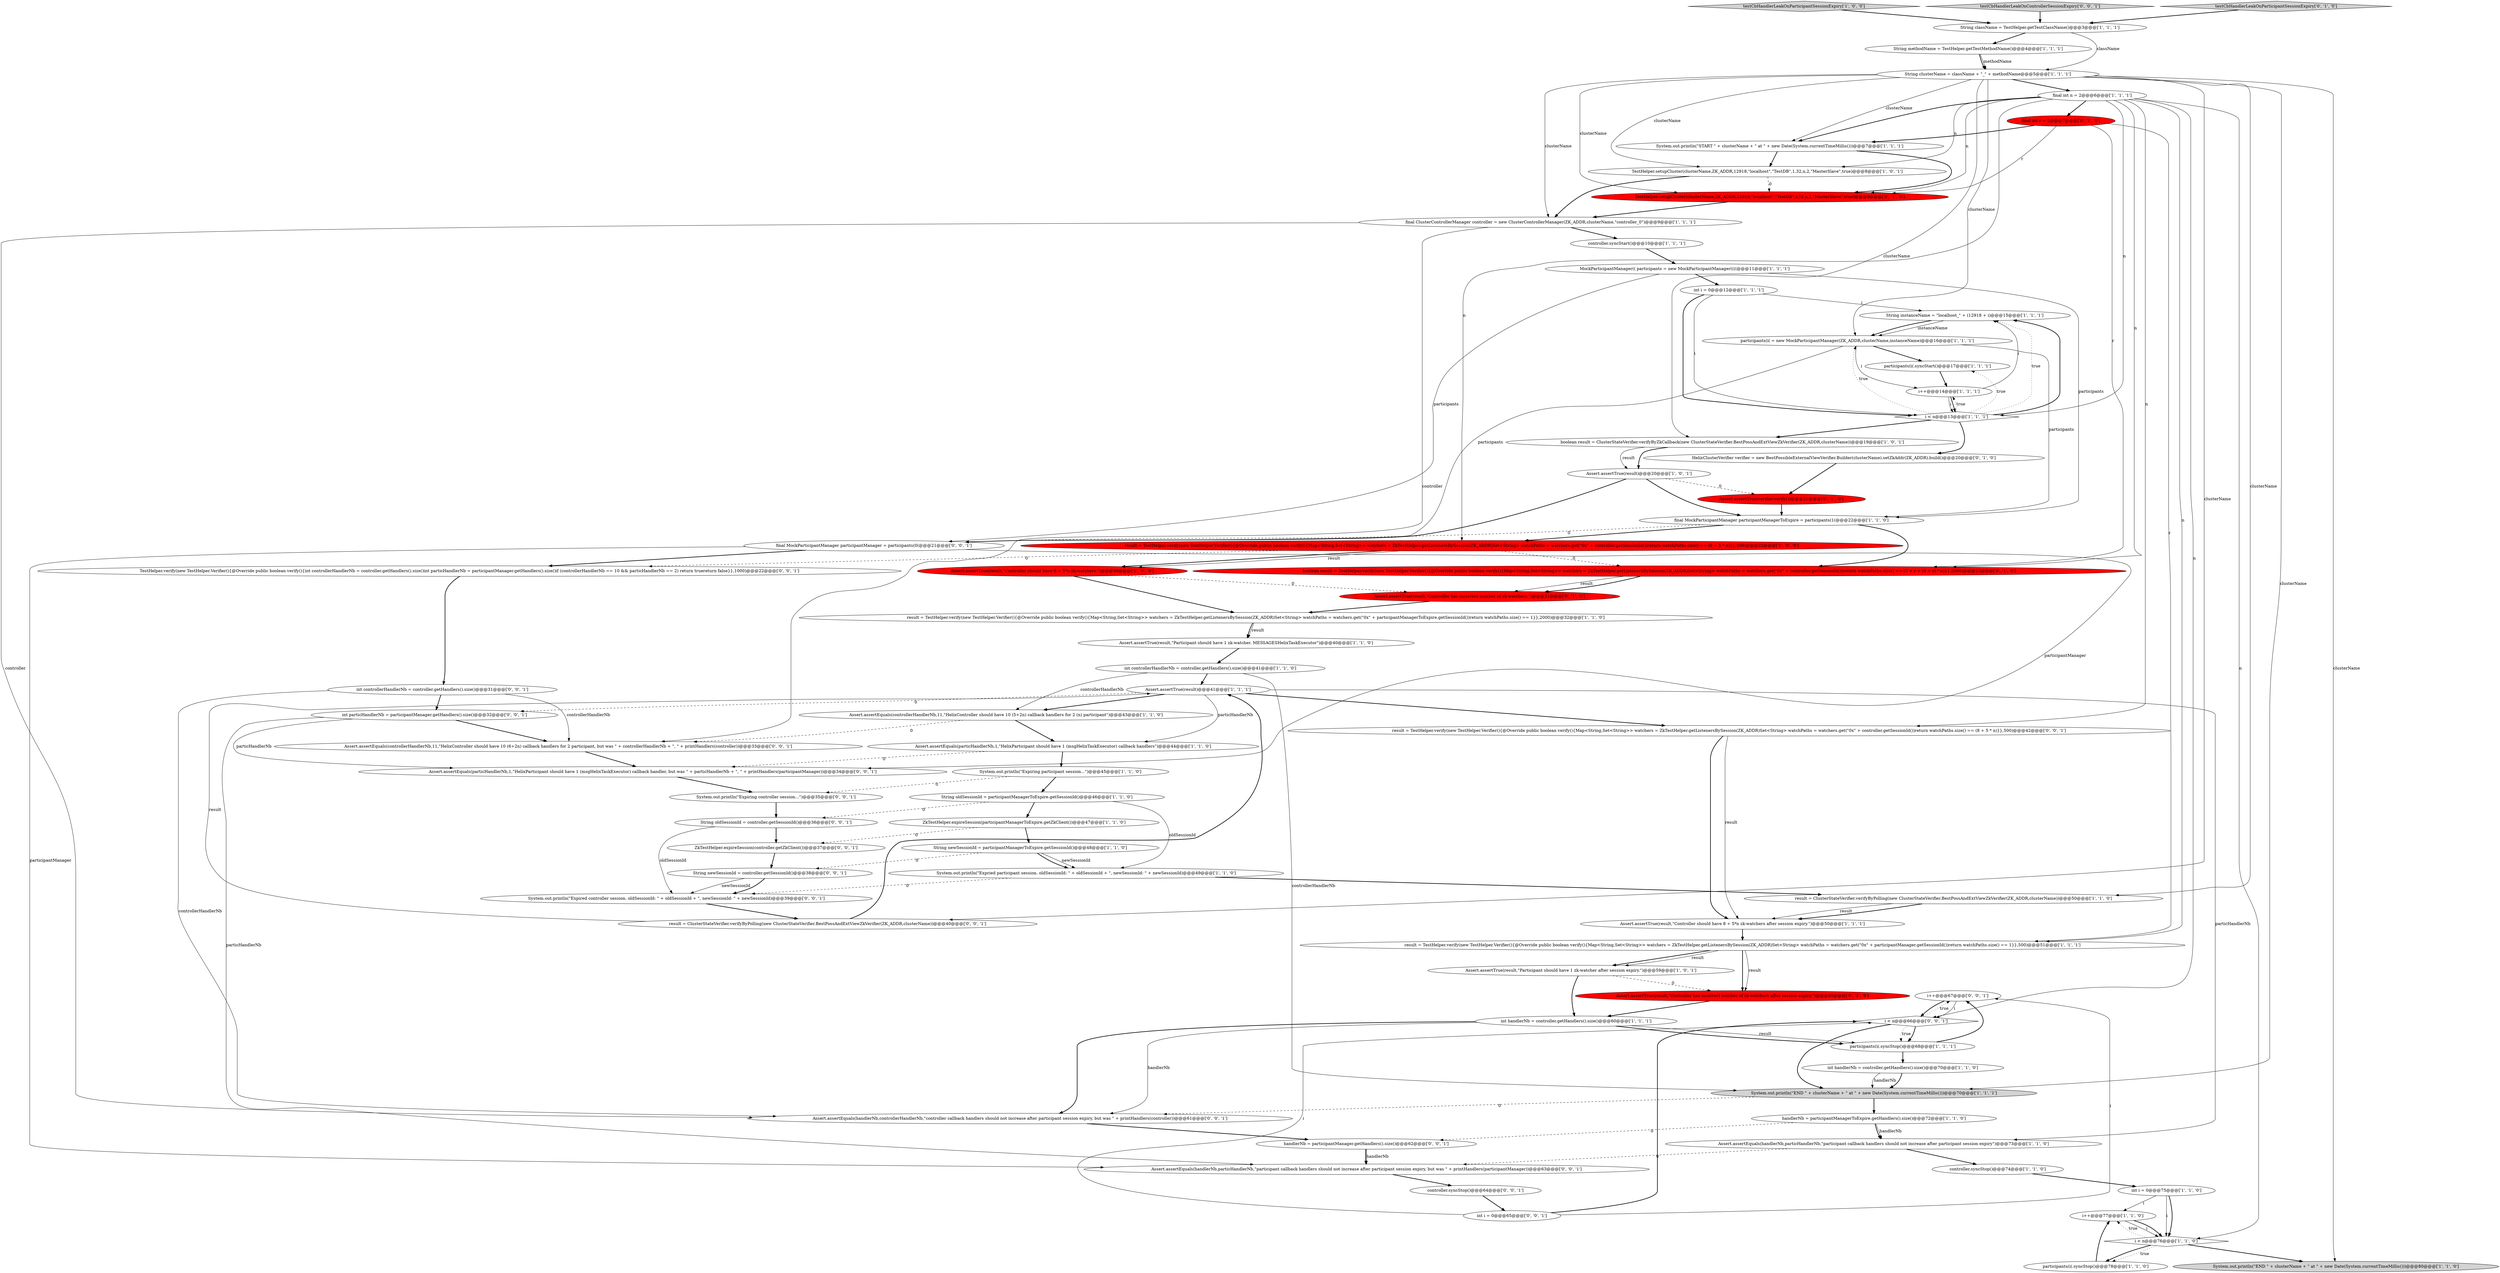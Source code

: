 digraph {
73 [style = filled, label = "i++@@@67@@@['0', '0', '1']", fillcolor = white, shape = ellipse image = "AAA0AAABBB3BBB"];
7 [style = filled, label = "Assert.assertTrue(result,\"Controller should have 8 + 5*n zk-watchers.\")@@@30@@@['1', '0', '0']", fillcolor = red, shape = ellipse image = "AAA1AAABBB1BBB"];
40 [style = filled, label = "int controllerHandlerNb = controller.getHandlers().size()@@@41@@@['1', '1', '0']", fillcolor = white, shape = ellipse image = "AAA0AAABBB1BBB"];
4 [style = filled, label = "int i = 0@@@75@@@['1', '1', '0']", fillcolor = white, shape = ellipse image = "AAA0AAABBB1BBB"];
27 [style = filled, label = "MockParticipantManager(( participants = new MockParticipantManager((((@@@11@@@['1', '1', '1']", fillcolor = white, shape = ellipse image = "AAA0AAABBB1BBB"];
61 [style = filled, label = "System.out.println(\"Expiring controller session...\")@@@35@@@['0', '0', '1']", fillcolor = white, shape = ellipse image = "AAA0AAABBB3BBB"];
44 [style = filled, label = "testCbHandlerLeakOnParticipantSessionExpiry['1', '0', '0']", fillcolor = lightgray, shape = diamond image = "AAA0AAABBB1BBB"];
41 [style = filled, label = "result = ClusterStateVerifier.verifyByPolling(new ClusterStateVerifier.BestPossAndExtViewZkVerifier(ZK_ADDR,clusterName))@@@50@@@['1', '1', '0']", fillcolor = white, shape = ellipse image = "AAA0AAABBB1BBB"];
0 [style = filled, label = "Assert.assertEquals(handlerNb,particHandlerNb,\"participant callback handlers should not increase after participant session expiry\")@@@73@@@['1', '1', '0']", fillcolor = white, shape = ellipse image = "AAA0AAABBB1BBB"];
26 [style = filled, label = "System.out.println(\"Expried participant session. oldSessionId: \" + oldSessionId + \", newSessionId: \" + newSessionId)@@@49@@@['1', '1', '0']", fillcolor = white, shape = ellipse image = "AAA0AAABBB1BBB"];
2 [style = filled, label = "int i = 0@@@12@@@['1', '1', '1']", fillcolor = white, shape = ellipse image = "AAA0AAABBB1BBB"];
23 [style = filled, label = "String oldSessionId = participantManagerToExpire.getSessionId()@@@46@@@['1', '1', '0']", fillcolor = white, shape = ellipse image = "AAA0AAABBB1BBB"];
46 [style = filled, label = "participants(i(.syncStop()@@@78@@@['1', '1', '0']", fillcolor = white, shape = ellipse image = "AAA0AAABBB1BBB"];
3 [style = filled, label = "boolean result = ClusterStateVerifier.verifyByZkCallback(new ClusterStateVerifier.BestPossAndExtViewZkVerifier(ZK_ADDR,clusterName))@@@19@@@['1', '0', '1']", fillcolor = white, shape = ellipse image = "AAA0AAABBB1BBB"];
21 [style = filled, label = "controller.syncStop()@@@74@@@['1', '1', '0']", fillcolor = white, shape = ellipse image = "AAA0AAABBB1BBB"];
34 [style = filled, label = "participants(i(.syncStart()@@@17@@@['1', '1', '1']", fillcolor = white, shape = ellipse image = "AAA0AAABBB1BBB"];
63 [style = filled, label = "String oldSessionId = controller.getSessionId()@@@36@@@['0', '0', '1']", fillcolor = white, shape = ellipse image = "AAA0AAABBB3BBB"];
12 [style = filled, label = "result = TestHelper.verify(new TestHelper.Verifier(){@Override public boolean verify(){Map<String,Set<String>> watchers = ZkTestHelper.getListenersBySession(ZK_ADDR)Set<String> watchPaths = watchers.get(\"0x\" + controller.getSessionId())return watchPaths.size() == (8 + 5 * n)}},500)@@@22@@@['1', '0', '0']", fillcolor = red, shape = ellipse image = "AAA1AAABBB1BBB"];
13 [style = filled, label = "final int n = 2@@@6@@@['1', '1', '1']", fillcolor = white, shape = ellipse image = "AAA0AAABBB1BBB"];
14 [style = filled, label = "Assert.assertTrue(result)@@@20@@@['1', '0', '1']", fillcolor = white, shape = ellipse image = "AAA0AAABBB1BBB"];
76 [style = filled, label = "testCbHandlerLeakOnControllerSessionExpiry['0', '0', '1']", fillcolor = lightgray, shape = diamond image = "AAA0AAABBB3BBB"];
33 [style = filled, label = "controller.syncStart()@@@10@@@['1', '1', '1']", fillcolor = white, shape = ellipse image = "AAA0AAABBB1BBB"];
75 [style = filled, label = "int controllerHandlerNb = controller.getHandlers().size()@@@31@@@['0', '0', '1']", fillcolor = white, shape = ellipse image = "AAA0AAABBB3BBB"];
48 [style = filled, label = "TestHelper.setupCluster(clusterName,ZK_ADDR,12918,\"localhost\",\"TestDB\",r,32,n,2,\"MasterSlave\",true)@@@9@@@['0', '1', '0']", fillcolor = red, shape = ellipse image = "AAA1AAABBB2BBB"];
71 [style = filled, label = "int particHandlerNb = participantManager.getHandlers().size()@@@32@@@['0', '0', '1']", fillcolor = white, shape = ellipse image = "AAA0AAABBB3BBB"];
64 [style = filled, label = "System.out.println(\"Expired controller session. oldSessionId: \" + oldSessionId + \", newSessionId: \" + newSessionId)@@@39@@@['0', '0', '1']", fillcolor = white, shape = ellipse image = "AAA0AAABBB3BBB"];
74 [style = filled, label = "String newSessionId = controller.getSessionId()@@@38@@@['0', '0', '1']", fillcolor = white, shape = ellipse image = "AAA0AAABBB3BBB"];
32 [style = filled, label = "i++@@@77@@@['1', '1', '0']", fillcolor = white, shape = ellipse image = "AAA0AAABBB1BBB"];
43 [style = filled, label = "System.out.println(\"END \" + clusterName + \" at \" + new Date(System.currentTimeMillis()))@@@70@@@['1', '1', '1']", fillcolor = lightgray, shape = ellipse image = "AAA0AAABBB1BBB"];
51 [style = filled, label = "testCbHandlerLeakOnParticipantSessionExpiry['0', '1', '0']", fillcolor = lightgray, shape = diamond image = "AAA0AAABBB2BBB"];
59 [style = filled, label = "handlerNb = participantManager.getHandlers().size()@@@62@@@['0', '0', '1']", fillcolor = white, shape = ellipse image = "AAA0AAABBB3BBB"];
1 [style = filled, label = "String instanceName = \"localhost_\" + (12918 + i)@@@15@@@['1', '1', '1']", fillcolor = white, shape = ellipse image = "AAA0AAABBB1BBB"];
24 [style = filled, label = "ZkTestHelper.expireSession(participantManagerToExpire.getZkClient())@@@47@@@['1', '1', '0']", fillcolor = white, shape = ellipse image = "AAA0AAABBB1BBB"];
49 [style = filled, label = "Assert.assertTrue(result,\"Controller has incorrect number of zk-watchers.\")@@@31@@@['0', '1', '0']", fillcolor = red, shape = ellipse image = "AAA1AAABBB2BBB"];
65 [style = filled, label = "result = ClusterStateVerifier.verifyByPolling(new ClusterStateVerifier.BestPossAndExtViewZkVerifier(ZK_ADDR,clusterName))@@@40@@@['0', '0', '1']", fillcolor = white, shape = ellipse image = "AAA0AAABBB3BBB"];
19 [style = filled, label = "Assert.assertEquals(particHandlerNb,1,\"HelixParticipant should have 1 (msgHelixTaskExecutor) callback handlers\")@@@44@@@['1', '1', '0']", fillcolor = white, shape = ellipse image = "AAA0AAABBB1BBB"];
9 [style = filled, label = "Assert.assertTrue(result,\"Participant should have 1 zk-watcher. MESSAGESHelixTaskExecutor\")@@@40@@@['1', '1', '0']", fillcolor = white, shape = ellipse image = "AAA0AAABBB1BBB"];
54 [style = filled, label = "Assert.assertTrue(result,\"Controller has incorrect number of zk-watchers after session expiry.\")@@@60@@@['0', '1', '0']", fillcolor = red, shape = ellipse image = "AAA1AAABBB2BBB"];
18 [style = filled, label = "TestHelper.setupCluster(clusterName,ZK_ADDR,12918,\"localhost\",\"TestDB\",1,32,n,2,\"MasterSlave\",true)@@@8@@@['1', '0', '1']", fillcolor = white, shape = ellipse image = "AAA0AAABBB1BBB"];
45 [style = filled, label = "Assert.assertTrue(result,\"Participant should have 1 zk-watcher after session expiry.\")@@@59@@@['1', '0', '1']", fillcolor = white, shape = ellipse image = "AAA0AAABBB1BBB"];
37 [style = filled, label = "i < n@@@13@@@['1', '1', '1']", fillcolor = white, shape = diamond image = "AAA0AAABBB1BBB"];
20 [style = filled, label = "String clusterName = className + \"_\" + methodName@@@5@@@['1', '1', '1']", fillcolor = white, shape = ellipse image = "AAA0AAABBB1BBB"];
42 [style = filled, label = "String methodName = TestHelper.getTestMethodName()@@@4@@@['1', '1', '1']", fillcolor = white, shape = ellipse image = "AAA0AAABBB1BBB"];
39 [style = filled, label = "int handlerNb = controller.getHandlers().size()@@@70@@@['1', '1', '0']", fillcolor = white, shape = ellipse image = "AAA0AAABBB1BBB"];
50 [style = filled, label = "HelixClusterVerifier verifier = new BestPossibleExternalViewVerifier.Builder(clusterName).setZkAddr(ZK_ADDR).build()@@@20@@@['0', '1', '0']", fillcolor = white, shape = ellipse image = "AAA0AAABBB2BBB"];
11 [style = filled, label = "String newSessionId = participantManagerToExpire.getSessionId()@@@48@@@['1', '1', '0']", fillcolor = white, shape = ellipse image = "AAA0AAABBB1BBB"];
68 [style = filled, label = "i < n@@@66@@@['0', '0', '1']", fillcolor = white, shape = diamond image = "AAA0AAABBB3BBB"];
15 [style = filled, label = "final MockParticipantManager participantManagerToExpire = participants(1(@@@22@@@['1', '1', '0']", fillcolor = white, shape = ellipse image = "AAA0AAABBB1BBB"];
10 [style = filled, label = "System.out.println(\"Expiring participant session...\")@@@45@@@['1', '1', '0']", fillcolor = white, shape = ellipse image = "AAA0AAABBB1BBB"];
47 [style = filled, label = "String className = TestHelper.getTestClassName()@@@3@@@['1', '1', '1']", fillcolor = white, shape = ellipse image = "AAA0AAABBB1BBB"];
56 [style = filled, label = "final MockParticipantManager participantManager = participants(0(@@@21@@@['0', '0', '1']", fillcolor = white, shape = ellipse image = "AAA0AAABBB3BBB"];
60 [style = filled, label = "TestHelper.verify(new TestHelper.Verifier(){@Override public boolean verify(){int controllerHandlerNb = controller.getHandlers().size()int particHandlerNb = participantManager.getHandlers().size()if (controllerHandlerNb == 10 && particHandlerNb == 2) return truereturn false}},1000)@@@22@@@['0', '0', '1']", fillcolor = white, shape = ellipse image = "AAA0AAABBB3BBB"];
35 [style = filled, label = "Assert.assertTrue(result)@@@41@@@['1', '1', '1']", fillcolor = white, shape = ellipse image = "AAA0AAABBB1BBB"];
69 [style = filled, label = "Assert.assertEquals(handlerNb,particHandlerNb,\"participant callback handlers should not increase after participant session expiry, but was \" + printHandlers(participantManager))@@@63@@@['0', '0', '1']", fillcolor = white, shape = ellipse image = "AAA0AAABBB3BBB"];
17 [style = filled, label = "System.out.println(\"END \" + clusterName + \" at \" + new Date(System.currentTimeMillis()))@@@80@@@['1', '1', '0']", fillcolor = lightgray, shape = ellipse image = "AAA0AAABBB1BBB"];
53 [style = filled, label = "Assert.assertTrue(verifier.verify())@@@21@@@['0', '1', '0']", fillcolor = red, shape = ellipse image = "AAA1AAABBB2BBB"];
55 [style = filled, label = "final int r = 2@@@7@@@['0', '1', '0']", fillcolor = red, shape = ellipse image = "AAA1AAABBB2BBB"];
58 [style = filled, label = "result = TestHelper.verify(new TestHelper.Verifier(){@Override public boolean verify(){Map<String,Set<String>> watchers = ZkTestHelper.getListenersBySession(ZK_ADDR)Set<String> watchPaths = watchers.get(\"0x\" + controller.getSessionId())return watchPaths.size() == (8 + 5 * n)}},500)@@@42@@@['0', '0', '1']", fillcolor = white, shape = ellipse image = "AAA0AAABBB3BBB"];
5 [style = filled, label = "i < n@@@76@@@['1', '1', '0']", fillcolor = white, shape = diamond image = "AAA0AAABBB1BBB"];
70 [style = filled, label = "ZkTestHelper.expireSession(controller.getZkClient())@@@37@@@['0', '0', '1']", fillcolor = white, shape = ellipse image = "AAA0AAABBB3BBB"];
57 [style = filled, label = "controller.syncStop()@@@64@@@['0', '0', '1']", fillcolor = white, shape = ellipse image = "AAA0AAABBB3BBB"];
67 [style = filled, label = "Assert.assertEquals(particHandlerNb,1,\"HelixParticipant should have 1 (msgHelixTaskExecutor) callback handler, but was \" + particHandlerNb + \", \" + printHandlers(participantManager))@@@34@@@['0', '0', '1']", fillcolor = white, shape = ellipse image = "AAA0AAABBB3BBB"];
62 [style = filled, label = "Assert.assertEquals(controllerHandlerNb,11,\"HelixController should have 10 (6+2n) callback handlers for 2 participant, but was \" + controllerHandlerNb + \", \" + printHandlers(controller))@@@33@@@['0', '0', '1']", fillcolor = white, shape = ellipse image = "AAA0AAABBB3BBB"];
22 [style = filled, label = "final ClusterControllerManager controller = new ClusterControllerManager(ZK_ADDR,clusterName,\"controller_0\")@@@9@@@['1', '1', '1']", fillcolor = white, shape = ellipse image = "AAA0AAABBB1BBB"];
25 [style = filled, label = "System.out.println(\"START \" + clusterName + \" at \" + new Date(System.currentTimeMillis()))@@@7@@@['1', '1', '1']", fillcolor = white, shape = ellipse image = "AAA0AAABBB1BBB"];
29 [style = filled, label = "participants(i( = new MockParticipantManager(ZK_ADDR,clusterName,instanceName)@@@16@@@['1', '1', '1']", fillcolor = white, shape = ellipse image = "AAA0AAABBB1BBB"];
72 [style = filled, label = "int i = 0@@@65@@@['0', '0', '1']", fillcolor = white, shape = ellipse image = "AAA0AAABBB3BBB"];
36 [style = filled, label = "handlerNb = participantManagerToExpire.getHandlers().size()@@@72@@@['1', '1', '0']", fillcolor = white, shape = ellipse image = "AAA0AAABBB1BBB"];
16 [style = filled, label = "Assert.assertTrue(result,\"Controller should have 8 + 5*n zk-watchers after session expiry.\")@@@50@@@['1', '1', '1']", fillcolor = white, shape = ellipse image = "AAA0AAABBB1BBB"];
52 [style = filled, label = "boolean result = TestHelper.verify(new TestHelper.Verifier(){@Override public boolean verify(){Map<String,Set<String>> watchers = ZkTestHelper.getListenersBySession(ZK_ADDR)Set<String> watchPaths = watchers.get(\"0x\" + controller.getSessionId())return watchPaths.size() == (7 + r + (4 + r) * n)}},2000)@@@23@@@['0', '1', '0']", fillcolor = red, shape = ellipse image = "AAA1AAABBB2BBB"];
66 [style = filled, label = "Assert.assertEquals(handlerNb,controllerHandlerNb,\"controller callback handlers should not increase after participant session expiry, but was \" + printHandlers(controller))@@@61@@@['0', '0', '1']", fillcolor = white, shape = ellipse image = "AAA0AAABBB3BBB"];
28 [style = filled, label = "result = TestHelper.verify(new TestHelper.Verifier(){@Override public boolean verify(){Map<String,Set<String>> watchers = ZkTestHelper.getListenersBySession(ZK_ADDR)Set<String> watchPaths = watchers.get(\"0x\" + participantManager.getSessionId())return watchPaths.size() == 1}},500)@@@51@@@['1', '1', '1']", fillcolor = white, shape = ellipse image = "AAA0AAABBB1BBB"];
8 [style = filled, label = "i++@@@14@@@['1', '1', '1']", fillcolor = white, shape = ellipse image = "AAA0AAABBB1BBB"];
31 [style = filled, label = "participants(i(.syncStop()@@@68@@@['1', '1', '1']", fillcolor = white, shape = ellipse image = "AAA0AAABBB1BBB"];
30 [style = filled, label = "result = TestHelper.verify(new TestHelper.Verifier(){@Override public boolean verify(){Map<String,Set<String>> watchers = ZkTestHelper.getListenersBySession(ZK_ADDR)Set<String> watchPaths = watchers.get(\"0x\" + participantManagerToExpire.getSessionId())return watchPaths.size() == 1}},2000)@@@32@@@['1', '1', '0']", fillcolor = white, shape = ellipse image = "AAA0AAABBB1BBB"];
38 [style = filled, label = "Assert.assertEquals(controllerHandlerNb,11,\"HelixController should have 10 (5+2n) callback handlers for 2 (n) participant\")@@@43@@@['1', '1', '0']", fillcolor = white, shape = ellipse image = "AAA0AAABBB1BBB"];
6 [style = filled, label = "int handlerNb = controller.getHandlers().size()@@@60@@@['1', '1', '1']", fillcolor = white, shape = ellipse image = "AAA0AAABBB1BBB"];
23->26 [style = solid, label="oldSessionId"];
42->20 [style = solid, label="methodName"];
13->37 [style = solid, label="n"];
68->31 [style = bold, label=""];
7->30 [style = bold, label=""];
13->55 [style = bold, label=""];
68->43 [style = bold, label=""];
55->28 [style = solid, label="r"];
5->32 [style = dotted, label="true"];
7->49 [style = dashed, label="0"];
71->62 [style = bold, label=""];
52->49 [style = solid, label="result"];
1->29 [style = solid, label="instanceName"];
13->58 [style = solid, label="n"];
37->1 [style = dotted, label="true"];
29->34 [style = bold, label=""];
25->48 [style = bold, label=""];
20->18 [style = solid, label="clusterName"];
68->31 [style = dotted, label="true"];
12->7 [style = bold, label=""];
37->3 [style = bold, label=""];
62->67 [style = bold, label=""];
47->20 [style = solid, label="className"];
6->66 [style = bold, label=""];
0->69 [style = dashed, label="0"];
18->22 [style = bold, label=""];
36->0 [style = bold, label=""];
45->6 [style = bold, label=""];
11->74 [style = dashed, label="0"];
15->52 [style = bold, label=""];
24->11 [style = bold, label=""];
51->47 [style = bold, label=""];
32->5 [style = solid, label="i"];
55->52 [style = solid, label="r"];
54->6 [style = bold, label=""];
35->38 [style = bold, label=""];
70->74 [style = bold, label=""];
36->59 [style = dashed, label="0"];
20->25 [style = solid, label="clusterName"];
59->69 [style = solid, label="handlerNb"];
44->47 [style = bold, label=""];
30->9 [style = solid, label="result"];
27->2 [style = bold, label=""];
11->26 [style = solid, label="newSessionId"];
72->73 [style = solid, label="i"];
28->45 [style = bold, label=""];
45->54 [style = dashed, label="0"];
13->18 [style = solid, label="n"];
9->40 [style = bold, label=""];
13->25 [style = bold, label=""];
22->33 [style = bold, label=""];
40->38 [style = solid, label="controllerHandlerNb"];
10->61 [style = dashed, label="0"];
58->16 [style = bold, label=""];
75->66 [style = solid, label="controllerHandlerNb"];
12->7 [style = solid, label="result"];
12->60 [style = dashed, label="0"];
37->1 [style = bold, label=""];
28->54 [style = bold, label=""];
76->47 [style = bold, label=""];
29->8 [style = solid, label="i"];
0->21 [style = bold, label=""];
65->35 [style = solid, label="result"];
34->8 [style = bold, label=""];
14->56 [style = bold, label=""];
20->22 [style = solid, label="clusterName"];
27->15 [style = solid, label="participants"];
5->17 [style = bold, label=""];
33->27 [style = bold, label=""];
67->61 [style = bold, label=""];
29->56 [style = solid, label="participants"];
2->37 [style = solid, label="i"];
20->17 [style = solid, label="clusterName"];
13->28 [style = solid, label="n"];
37->8 [style = dotted, label="true"];
55->25 [style = bold, label=""];
13->12 [style = solid, label="n"];
2->1 [style = solid, label="i"];
14->15 [style = bold, label=""];
15->12 [style = bold, label=""];
4->32 [style = solid, label="i"];
61->63 [style = bold, label=""];
75->62 [style = solid, label="controllerHandlerNb"];
11->26 [style = bold, label=""];
21->4 [style = bold, label=""];
56->67 [style = solid, label="participantManager"];
20->13 [style = bold, label=""];
40->35 [style = bold, label=""];
6->31 [style = solid, label="result"];
28->54 [style = solid, label="result"];
47->42 [style = bold, label=""];
56->60 [style = bold, label=""];
20->65 [style = solid, label="clusterName"];
41->16 [style = solid, label="result"];
43->36 [style = bold, label=""];
25->18 [style = bold, label=""];
29->15 [style = solid, label="participants"];
65->35 [style = bold, label=""];
3->14 [style = solid, label="result"];
63->70 [style = bold, label=""];
35->19 [style = solid, label="particHandlerNb"];
19->10 [style = bold, label=""];
55->48 [style = solid, label="r"];
30->9 [style = bold, label=""];
71->67 [style = solid, label="particHandlerNb"];
27->56 [style = solid, label="participants"];
18->48 [style = dashed, label="0"];
4->5 [style = solid, label="i"];
38->19 [style = bold, label=""];
23->63 [style = dashed, label="0"];
13->48 [style = solid, label="n"];
13->68 [style = solid, label="n"];
26->41 [style = bold, label=""];
68->73 [style = dotted, label="true"];
35->0 [style = solid, label="particHandlerNb"];
38->62 [style = dashed, label="0"];
20->41 [style = solid, label="clusterName"];
26->64 [style = dashed, label="0"];
28->45 [style = solid, label="result"];
49->30 [style = bold, label=""];
10->23 [style = bold, label=""];
64->65 [style = bold, label=""];
13->5 [style = solid, label="n"];
56->69 [style = solid, label="participantManager"];
5->46 [style = dotted, label="true"];
35->58 [style = bold, label=""];
41->16 [style = bold, label=""];
74->64 [style = solid, label="newSessionId"];
8->37 [style = bold, label=""];
31->39 [style = bold, label=""];
59->69 [style = bold, label=""];
37->34 [style = dotted, label="true"];
43->66 [style = dashed, label="0"];
1->29 [style = bold, label=""];
46->32 [style = bold, label=""];
22->66 [style = solid, label="controller"];
4->5 [style = bold, label=""];
12->52 [style = dashed, label="0"];
32->5 [style = bold, label=""];
14->53 [style = dashed, label="0"];
52->49 [style = bold, label=""];
36->0 [style = solid, label="handlerNb"];
3->14 [style = bold, label=""];
42->20 [style = bold, label=""];
39->43 [style = bold, label=""];
69->57 [style = bold, label=""];
13->52 [style = solid, label="n"];
74->64 [style = bold, label=""];
19->67 [style = dashed, label="0"];
24->70 [style = dashed, label="0"];
20->43 [style = solid, label="clusterName"];
48->22 [style = bold, label=""];
37->29 [style = dotted, label="true"];
73->68 [style = solid, label="i"];
58->16 [style = solid, label="result"];
57->72 [style = bold, label=""];
63->64 [style = solid, label="oldSessionId"];
15->56 [style = dashed, label="0"];
22->62 [style = solid, label="controller"];
71->69 [style = solid, label="particHandlerNb"];
72->68 [style = solid, label="i"];
20->3 [style = solid, label="clusterName"];
23->24 [style = bold, label=""];
39->43 [style = solid, label="handlerNb"];
6->31 [style = bold, label=""];
16->28 [style = bold, label=""];
8->1 [style = solid, label="i"];
40->43 [style = solid, label="controllerHandlerNb"];
75->71 [style = bold, label=""];
20->48 [style = solid, label="clusterName"];
53->15 [style = bold, label=""];
73->68 [style = bold, label=""];
2->37 [style = bold, label=""];
60->75 [style = bold, label=""];
6->66 [style = solid, label="handlerNb"];
35->71 [style = dashed, label="0"];
72->68 [style = bold, label=""];
5->46 [style = bold, label=""];
66->59 [style = bold, label=""];
31->73 [style = bold, label=""];
50->53 [style = bold, label=""];
20->29 [style = solid, label="clusterName"];
8->37 [style = solid, label="i"];
37->50 [style = bold, label=""];
}
